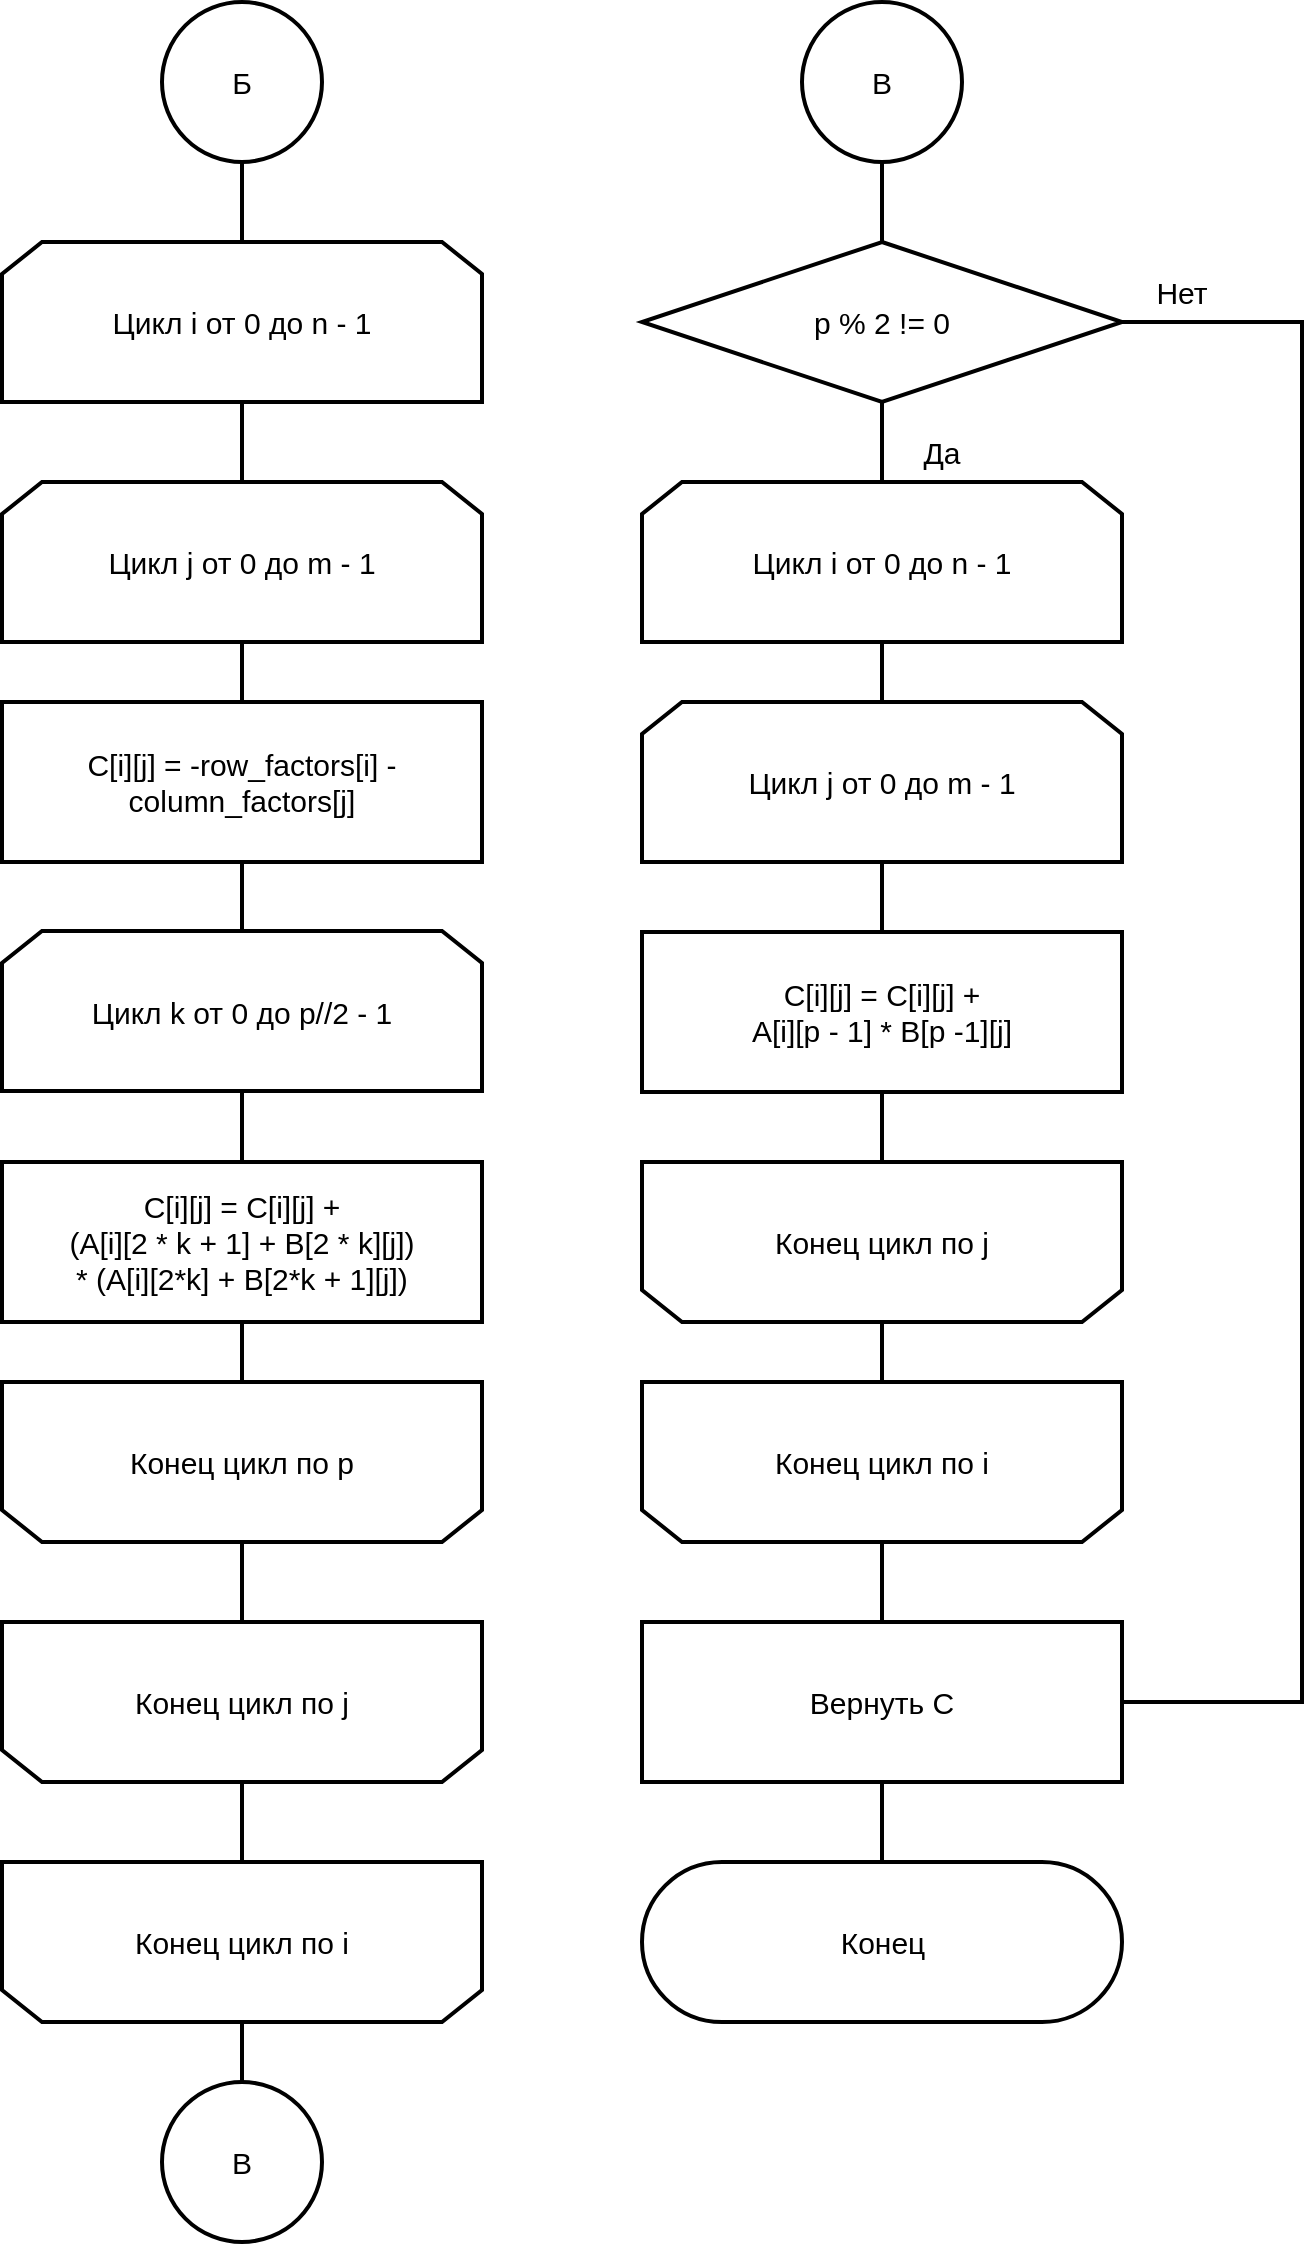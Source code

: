 <mxfile version="20.8.16" type="device"><diagram id="000ZN6dYJjvzejGKnjaA" name="Page-1"><mxGraphModel dx="1434" dy="844" grid="1" gridSize="10" guides="1" tooltips="1" connect="1" arrows="1" fold="1" page="1" pageScale="1" pageWidth="827" pageHeight="1169" math="0" shadow="0"><root><mxCell id="0"/><mxCell id="1" parent="0"/><mxCell id="48" value="&lt;font style=&quot;font-size: 15px;&quot;&gt;Конец&lt;/font&gt;" style="html=1;dashed=0;whitespace=wrap;shape=mxgraph.dfd.start;strokeWidth=2;fontSize=15;" parent="1" vertex="1"><mxGeometry x="1070" y="970" width="240" height="80" as="geometry"/></mxCell><mxCell id="EzvzDXHLYQz7vuOXu6nF-209" value="Цикл i от 0 до n - 1" style="shape=loopLimit;whiteSpace=wrap;html=1;strokeWidth=2;fontSize=15;" parent="1" vertex="1"><mxGeometry x="750" y="160" width="240" height="80" as="geometry"/></mxCell><mxCell id="EzvzDXHLYQz7vuOXu6nF-210" value="Цикл j от 0 до m - 1" style="shape=loopLimit;whiteSpace=wrap;html=1;strokeWidth=2;fontSize=15;" parent="1" vertex="1"><mxGeometry x="750" y="280" width="240" height="80" as="geometry"/></mxCell><mxCell id="EzvzDXHLYQz7vuOXu6nF-211" value="Цикл k от 0 до p//2 - 1" style="shape=loopLimit;whiteSpace=wrap;html=1;strokeWidth=2;fontSize=15;" parent="1" vertex="1"><mxGeometry x="750" y="504.5" width="240" height="80" as="geometry"/></mxCell><mxCell id="EzvzDXHLYQz7vuOXu6nF-212" value="&lt;font style=&quot;font-size: 15px;&quot;&gt;C[i][j] = C[i][j] + &lt;br style=&quot;font-size: 15px;&quot;&gt;(A[i][2 * k + 1] + B[2 * k][j]) &lt;br style=&quot;font-size: 15px;&quot;&gt;* (A[i][2*k] + B[2*k + 1][j])&lt;br style=&quot;font-size: 15px;&quot;&gt;&lt;/font&gt;" style="rounded=0;whiteSpace=wrap;html=1;strokeWidth=2;fontSize=15;" parent="1" vertex="1"><mxGeometry x="750" y="620" width="240" height="80" as="geometry"/></mxCell><mxCell id="EzvzDXHLYQz7vuOXu6nF-213" value="Конец цикл по p" style="shape=loopLimit;whiteSpace=wrap;html=1;strokeWidth=2;direction=west;fontSize=15;" parent="1" vertex="1"><mxGeometry x="750" y="730" width="240" height="80" as="geometry"/></mxCell><mxCell id="EzvzDXHLYQz7vuOXu6nF-214" value="Конец цикл по j" style="shape=loopLimit;whiteSpace=wrap;html=1;strokeWidth=2;direction=west;fontSize=15;" parent="1" vertex="1"><mxGeometry x="750" y="850" width="240" height="80" as="geometry"/></mxCell><mxCell id="EzvzDXHLYQz7vuOXu6nF-215" value="Конец цикл по i" style="shape=loopLimit;whiteSpace=wrap;html=1;strokeWidth=2;direction=west;fontSize=15;" parent="1" vertex="1"><mxGeometry x="750" y="970" width="240" height="80" as="geometry"/></mxCell><mxCell id="EzvzDXHLYQz7vuOXu6nF-217" value="Б" style="ellipse;whiteSpace=wrap;html=1;aspect=fixed;strokeWidth=2;fontSize=15;" parent="1" vertex="1"><mxGeometry x="830" y="40" width="80" height="80" as="geometry"/></mxCell><mxCell id="EzvzDXHLYQz7vuOXu6nF-218" value="&lt;font style=&quot;font-size: 15px;&quot;&gt;C[i][j] = -row_factors[i] - column_factors[j]&lt;br style=&quot;font-size: 15px;&quot;&gt;&lt;/font&gt;" style="rounded=0;whiteSpace=wrap;html=1;strokeWidth=2;fontSize=15;" parent="1" vertex="1"><mxGeometry x="750" y="390" width="240" height="80" as="geometry"/></mxCell><mxCell id="EzvzDXHLYQz7vuOXu6nF-219" value="В" style="ellipse;whiteSpace=wrap;html=1;aspect=fixed;strokeWidth=2;fontSize=15;" parent="1" vertex="1"><mxGeometry x="1150" y="40" width="80" height="80" as="geometry"/></mxCell><mxCell id="EzvzDXHLYQz7vuOXu6nF-220" value="p % 2 != 0" style="rhombus;whiteSpace=wrap;html=1;strokeWidth=2;fontSize=15;" parent="1" vertex="1"><mxGeometry x="1070" y="160" width="240" height="80" as="geometry"/></mxCell><mxCell id="EzvzDXHLYQz7vuOXu6nF-222" value="Цикл i от 0 до n - 1" style="shape=loopLimit;whiteSpace=wrap;html=1;strokeWidth=2;fontSize=15;" parent="1" vertex="1"><mxGeometry x="1070" y="280" width="240" height="80" as="geometry"/></mxCell><mxCell id="EzvzDXHLYQz7vuOXu6nF-223" value="Цикл j от 0 до m - 1" style="shape=loopLimit;whiteSpace=wrap;html=1;strokeWidth=2;fontSize=15;" parent="1" vertex="1"><mxGeometry x="1070" y="390" width="240" height="80" as="geometry"/></mxCell><mxCell id="EzvzDXHLYQz7vuOXu6nF-224" value="&lt;font style=&quot;font-size: 15px;&quot;&gt;C[i][j] = C[i][j] + &lt;br style=&quot;font-size: 15px;&quot;&gt;A[i][p - 1] * B[p -1][j]&lt;br style=&quot;font-size: 15px;&quot;&gt;&lt;/font&gt;" style="rounded=0;whiteSpace=wrap;html=1;strokeWidth=2;fontSize=15;" parent="1" vertex="1"><mxGeometry x="1070" y="505" width="240" height="80" as="geometry"/></mxCell><mxCell id="EzvzDXHLYQz7vuOXu6nF-225" value="Конец цикл по j" style="shape=loopLimit;whiteSpace=wrap;html=1;strokeWidth=2;direction=west;fontSize=15;" parent="1" vertex="1"><mxGeometry x="1070" y="620" width="240" height="80" as="geometry"/></mxCell><mxCell id="EzvzDXHLYQz7vuOXu6nF-226" value="Конец цикл по i" style="shape=loopLimit;whiteSpace=wrap;html=1;strokeWidth=2;direction=west;fontSize=15;" parent="1" vertex="1"><mxGeometry x="1070" y="730" width="240" height="80" as="geometry"/></mxCell><mxCell id="EzvzDXHLYQz7vuOXu6nF-227" value="&lt;font style=&quot;font-size: 15px;&quot;&gt;Вернуть С&lt;br style=&quot;font-size: 15px;&quot;&gt;&lt;/font&gt;" style="rounded=0;whiteSpace=wrap;html=1;strokeWidth=2;fontSize=15;" parent="1" vertex="1"><mxGeometry x="1070" y="850" width="240" height="80" as="geometry"/></mxCell><mxCell id="EzvzDXHLYQz7vuOXu6nF-257" value="В" style="ellipse;whiteSpace=wrap;html=1;aspect=fixed;strokeWidth=2;fontSize=15;" parent="1" vertex="1"><mxGeometry x="830" y="1080" width="80" height="80" as="geometry"/></mxCell><mxCell id="ZbDcKf37XHEwz9WzbyVk-54" value="" style="endArrow=none;html=1;rounded=0;strokeWidth=2;fontSize=15;exitX=0.5;exitY=1;exitDx=0;exitDy=0;entryX=0.5;entryY=0;entryDx=0;entryDy=0;" edge="1" parent="1" source="EzvzDXHLYQz7vuOXu6nF-226" target="EzvzDXHLYQz7vuOXu6nF-225"><mxGeometry width="50" height="50" relative="1" as="geometry"><mxPoint x="700" y="460" as="sourcePoint"/><mxPoint x="750" y="410" as="targetPoint"/></mxGeometry></mxCell><mxCell id="ZbDcKf37XHEwz9WzbyVk-55" value="" style="endArrow=none;html=1;rounded=0;strokeWidth=2;fontSize=15;exitX=0.5;exitY=0;exitDx=0;exitDy=0;entryX=0.5;entryY=0;entryDx=0;entryDy=0;" edge="1" parent="1" source="EzvzDXHLYQz7vuOXu6nF-227" target="EzvzDXHLYQz7vuOXu6nF-226"><mxGeometry width="50" height="50" relative="1" as="geometry"><mxPoint x="700" y="460" as="sourcePoint"/><mxPoint x="750" y="410" as="targetPoint"/></mxGeometry></mxCell><mxCell id="ZbDcKf37XHEwz9WzbyVk-56" value="" style="endArrow=none;html=1;rounded=0;strokeWidth=2;fontSize=15;exitX=0.5;exitY=0.5;exitDx=0;exitDy=-40;exitPerimeter=0;entryX=0.5;entryY=1;entryDx=0;entryDy=0;" edge="1" parent="1" source="48" target="EzvzDXHLYQz7vuOXu6nF-227"><mxGeometry width="50" height="50" relative="1" as="geometry"><mxPoint x="700" y="460" as="sourcePoint"/><mxPoint x="750" y="410" as="targetPoint"/></mxGeometry></mxCell><mxCell id="ZbDcKf37XHEwz9WzbyVk-57" value="" style="endArrow=none;html=1;rounded=0;strokeWidth=2;fontSize=15;exitX=0.5;exitY=0;exitDx=0;exitDy=0;entryX=0.5;entryY=0;entryDx=0;entryDy=0;" edge="1" parent="1" source="EzvzDXHLYQz7vuOXu6nF-215" target="EzvzDXHLYQz7vuOXu6nF-257"><mxGeometry width="50" height="50" relative="1" as="geometry"><mxPoint x="700" y="460" as="sourcePoint"/><mxPoint x="750" y="410" as="targetPoint"/></mxGeometry></mxCell><mxCell id="ZbDcKf37XHEwz9WzbyVk-58" value="" style="endArrow=none;html=1;rounded=0;strokeWidth=2;fontSize=15;exitX=0.5;exitY=0;exitDx=0;exitDy=0;entryX=0.5;entryY=1;entryDx=0;entryDy=0;" edge="1" parent="1" source="EzvzDXHLYQz7vuOXu6nF-214" target="EzvzDXHLYQz7vuOXu6nF-215"><mxGeometry width="50" height="50" relative="1" as="geometry"><mxPoint x="700" y="460" as="sourcePoint"/><mxPoint x="750" y="410" as="targetPoint"/></mxGeometry></mxCell><mxCell id="ZbDcKf37XHEwz9WzbyVk-59" value="" style="endArrow=none;html=1;rounded=0;strokeWidth=2;fontSize=15;exitX=0.5;exitY=0;exitDx=0;exitDy=0;entryX=0.5;entryY=1;entryDx=0;entryDy=0;" edge="1" parent="1" source="EzvzDXHLYQz7vuOXu6nF-213" target="EzvzDXHLYQz7vuOXu6nF-214"><mxGeometry width="50" height="50" relative="1" as="geometry"><mxPoint x="700" y="460" as="sourcePoint"/><mxPoint x="750" y="410" as="targetPoint"/></mxGeometry></mxCell><mxCell id="ZbDcKf37XHEwz9WzbyVk-60" value="" style="endArrow=none;html=1;rounded=0;strokeWidth=2;fontSize=15;exitX=0.5;exitY=1;exitDx=0;exitDy=0;entryX=0.5;entryY=1;entryDx=0;entryDy=0;" edge="1" parent="1" source="EzvzDXHLYQz7vuOXu6nF-212" target="EzvzDXHLYQz7vuOXu6nF-213"><mxGeometry width="50" height="50" relative="1" as="geometry"><mxPoint x="700" y="460" as="sourcePoint"/><mxPoint x="750" y="410" as="targetPoint"/></mxGeometry></mxCell><mxCell id="ZbDcKf37XHEwz9WzbyVk-61" value="" style="endArrow=none;html=1;rounded=0;strokeWidth=2;fontSize=15;exitX=0.5;exitY=1;exitDx=0;exitDy=0;entryX=0.5;entryY=0;entryDx=0;entryDy=0;" edge="1" parent="1" source="EzvzDXHLYQz7vuOXu6nF-211" target="EzvzDXHLYQz7vuOXu6nF-212"><mxGeometry width="50" height="50" relative="1" as="geometry"><mxPoint x="700" y="460" as="sourcePoint"/><mxPoint x="750" y="410" as="targetPoint"/></mxGeometry></mxCell><mxCell id="ZbDcKf37XHEwz9WzbyVk-62" value="" style="endArrow=none;html=1;rounded=0;strokeWidth=2;fontSize=15;exitX=0.5;exitY=1;exitDx=0;exitDy=0;entryX=0.5;entryY=0;entryDx=0;entryDy=0;" edge="1" parent="1" source="EzvzDXHLYQz7vuOXu6nF-218" target="EzvzDXHLYQz7vuOXu6nF-211"><mxGeometry width="50" height="50" relative="1" as="geometry"><mxPoint x="700" y="460" as="sourcePoint"/><mxPoint x="750" y="410" as="targetPoint"/></mxGeometry></mxCell><mxCell id="ZbDcKf37XHEwz9WzbyVk-63" value="" style="endArrow=none;html=1;rounded=0;strokeWidth=2;fontSize=15;exitX=0.5;exitY=1;exitDx=0;exitDy=0;entryX=0.5;entryY=0;entryDx=0;entryDy=0;" edge="1" parent="1" source="EzvzDXHLYQz7vuOXu6nF-210" target="EzvzDXHLYQz7vuOXu6nF-218"><mxGeometry width="50" height="50" relative="1" as="geometry"><mxPoint x="700" y="460" as="sourcePoint"/><mxPoint x="750" y="410" as="targetPoint"/></mxGeometry></mxCell><mxCell id="ZbDcKf37XHEwz9WzbyVk-64" value="" style="endArrow=none;html=1;rounded=0;strokeWidth=2;fontSize=15;exitX=0.5;exitY=1;exitDx=0;exitDy=0;entryX=0.5;entryY=0;entryDx=0;entryDy=0;" edge="1" parent="1" source="EzvzDXHLYQz7vuOXu6nF-209" target="EzvzDXHLYQz7vuOXu6nF-210"><mxGeometry width="50" height="50" relative="1" as="geometry"><mxPoint x="700" y="460" as="sourcePoint"/><mxPoint x="750" y="410" as="targetPoint"/></mxGeometry></mxCell><mxCell id="ZbDcKf37XHEwz9WzbyVk-65" value="" style="endArrow=none;html=1;rounded=0;strokeWidth=2;fontSize=15;entryX=0.5;entryY=1;entryDx=0;entryDy=0;exitX=0.5;exitY=0;exitDx=0;exitDy=0;" edge="1" parent="1" source="EzvzDXHLYQz7vuOXu6nF-209" target="EzvzDXHLYQz7vuOXu6nF-217"><mxGeometry width="50" height="50" relative="1" as="geometry"><mxPoint x="700" y="460" as="sourcePoint"/><mxPoint x="750" y="410" as="targetPoint"/></mxGeometry></mxCell><mxCell id="ZbDcKf37XHEwz9WzbyVk-66" value="" style="endArrow=none;html=1;rounded=0;strokeWidth=2;fontSize=15;exitX=0.5;exitY=0;exitDx=0;exitDy=0;entryX=0.5;entryY=1;entryDx=0;entryDy=0;" edge="1" parent="1" source="EzvzDXHLYQz7vuOXu6nF-223" target="EzvzDXHLYQz7vuOXu6nF-222"><mxGeometry width="50" height="50" relative="1" as="geometry"><mxPoint x="700" y="460" as="sourcePoint"/><mxPoint x="750" y="410" as="targetPoint"/></mxGeometry></mxCell><mxCell id="ZbDcKf37XHEwz9WzbyVk-67" value="" style="endArrow=none;html=1;rounded=0;strokeWidth=2;fontSize=15;exitX=0.5;exitY=0;exitDx=0;exitDy=0;entryX=0.5;entryY=1;entryDx=0;entryDy=0;" edge="1" parent="1" source="EzvzDXHLYQz7vuOXu6nF-224" target="EzvzDXHLYQz7vuOXu6nF-223"><mxGeometry width="50" height="50" relative="1" as="geometry"><mxPoint x="700" y="460" as="sourcePoint"/><mxPoint x="750" y="410" as="targetPoint"/></mxGeometry></mxCell><mxCell id="ZbDcKf37XHEwz9WzbyVk-68" value="" style="endArrow=none;html=1;rounded=0;strokeWidth=2;fontSize=15;exitX=0.5;exitY=1;exitDx=0;exitDy=0;entryX=0.5;entryY=1;entryDx=0;entryDy=0;" edge="1" parent="1" source="EzvzDXHLYQz7vuOXu6nF-225" target="EzvzDXHLYQz7vuOXu6nF-224"><mxGeometry width="50" height="50" relative="1" as="geometry"><mxPoint x="700" y="460" as="sourcePoint"/><mxPoint x="750" y="410" as="targetPoint"/></mxGeometry></mxCell><mxCell id="ZbDcKf37XHEwz9WzbyVk-69" value="" style="endArrow=none;html=1;rounded=0;strokeWidth=2;fontSize=15;exitX=0.5;exitY=0;exitDx=0;exitDy=0;entryX=0.5;entryY=1;entryDx=0;entryDy=0;" edge="1" parent="1" source="EzvzDXHLYQz7vuOXu6nF-220" target="EzvzDXHLYQz7vuOXu6nF-219"><mxGeometry width="50" height="50" relative="1" as="geometry"><mxPoint x="700" y="460" as="sourcePoint"/><mxPoint x="750" y="410" as="targetPoint"/></mxGeometry></mxCell><mxCell id="ZbDcKf37XHEwz9WzbyVk-70" value="" style="endArrow=none;html=1;rounded=0;strokeWidth=2;fontSize=15;entryX=0.5;entryY=0;entryDx=0;entryDy=0;exitX=0.5;exitY=1;exitDx=0;exitDy=0;" edge="1" parent="1" source="EzvzDXHLYQz7vuOXu6nF-220" target="EzvzDXHLYQz7vuOXu6nF-222"><mxGeometry width="50" height="50" relative="1" as="geometry"><mxPoint x="700" y="460" as="sourcePoint"/><mxPoint x="750" y="410" as="targetPoint"/></mxGeometry></mxCell><mxCell id="ZbDcKf37XHEwz9WzbyVk-71" value="" style="endArrow=none;html=1;rounded=0;strokeWidth=2;fontSize=15;exitX=1;exitY=0.5;exitDx=0;exitDy=0;entryX=1;entryY=0.5;entryDx=0;entryDy=0;" edge="1" parent="1" source="EzvzDXHLYQz7vuOXu6nF-220" target="EzvzDXHLYQz7vuOXu6nF-227"><mxGeometry width="50" height="50" relative="1" as="geometry"><mxPoint x="700" y="460" as="sourcePoint"/><mxPoint x="750" y="410" as="targetPoint"/><Array as="points"><mxPoint x="1390" y="200"/><mxPoint x="1400" y="200"/><mxPoint x="1400" y="600"/><mxPoint x="1400" y="890"/></Array></mxGeometry></mxCell><mxCell id="ZbDcKf37XHEwz9WzbyVk-72" value="Да" style="text;html=1;strokeColor=none;fillColor=none;align=center;verticalAlign=middle;whiteSpace=wrap;rounded=0;fontSize=15;" vertex="1" parent="1"><mxGeometry x="1190" y="250" width="60" height="30" as="geometry"/></mxCell><mxCell id="ZbDcKf37XHEwz9WzbyVk-73" value="Нет" style="text;html=1;strokeColor=none;fillColor=none;align=center;verticalAlign=middle;whiteSpace=wrap;rounded=0;fontSize=15;" vertex="1" parent="1"><mxGeometry x="1310" y="170" width="60" height="30" as="geometry"/></mxCell></root></mxGraphModel></diagram></mxfile>
